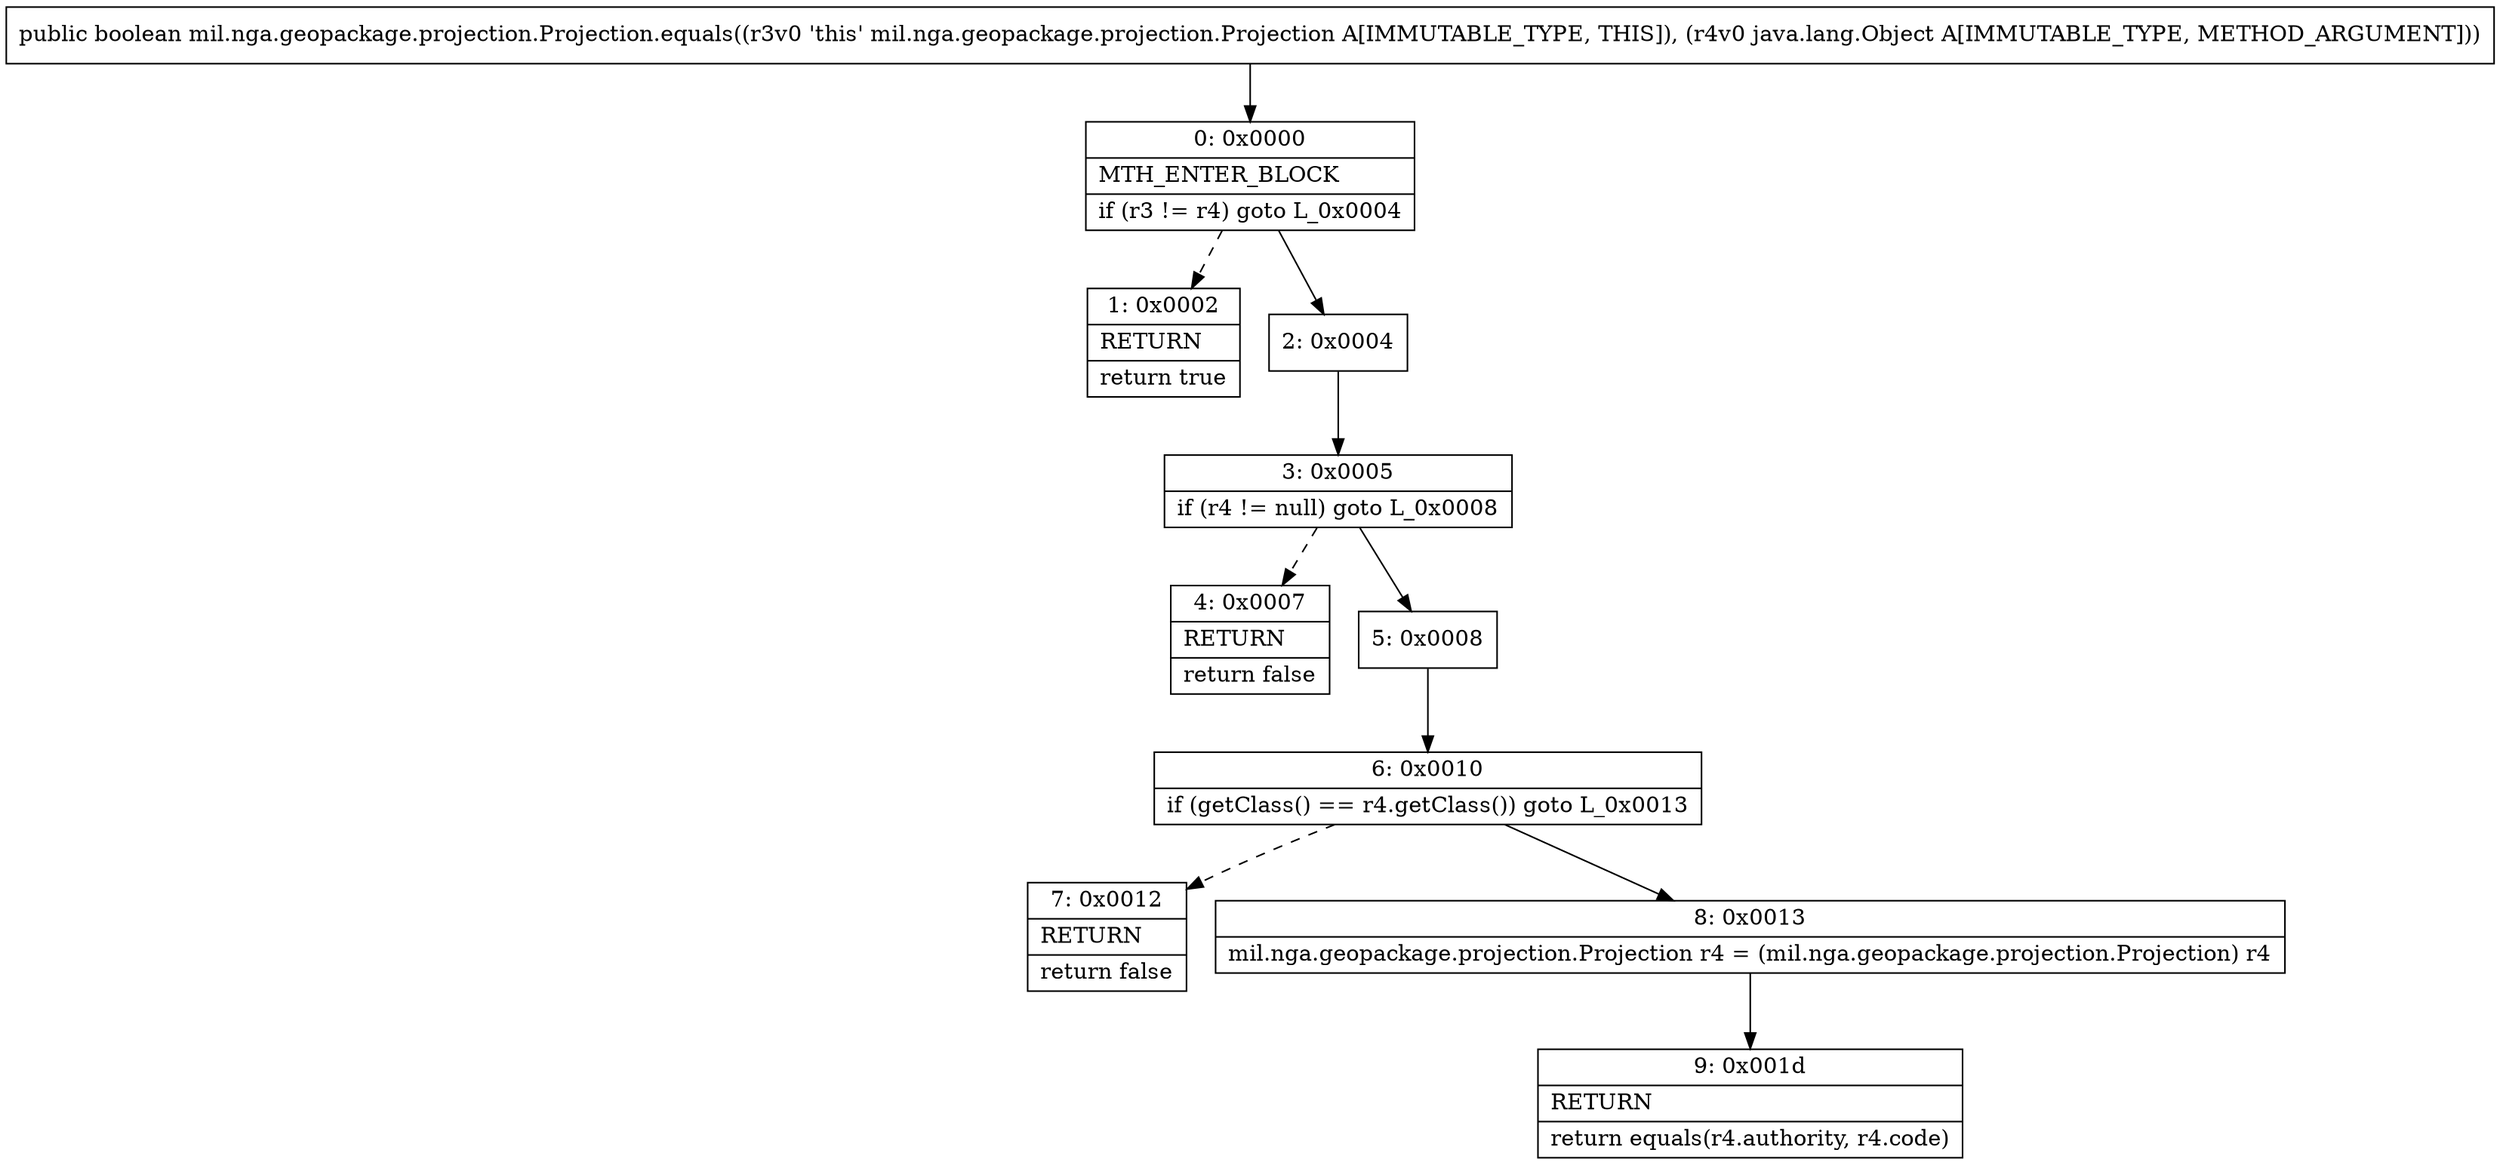 digraph "CFG formil.nga.geopackage.projection.Projection.equals(Ljava\/lang\/Object;)Z" {
Node_0 [shape=record,label="{0\:\ 0x0000|MTH_ENTER_BLOCK\l|if (r3 != r4) goto L_0x0004\l}"];
Node_1 [shape=record,label="{1\:\ 0x0002|RETURN\l|return true\l}"];
Node_2 [shape=record,label="{2\:\ 0x0004}"];
Node_3 [shape=record,label="{3\:\ 0x0005|if (r4 != null) goto L_0x0008\l}"];
Node_4 [shape=record,label="{4\:\ 0x0007|RETURN\l|return false\l}"];
Node_5 [shape=record,label="{5\:\ 0x0008}"];
Node_6 [shape=record,label="{6\:\ 0x0010|if (getClass() == r4.getClass()) goto L_0x0013\l}"];
Node_7 [shape=record,label="{7\:\ 0x0012|RETURN\l|return false\l}"];
Node_8 [shape=record,label="{8\:\ 0x0013|mil.nga.geopackage.projection.Projection r4 = (mil.nga.geopackage.projection.Projection) r4\l}"];
Node_9 [shape=record,label="{9\:\ 0x001d|RETURN\l|return equals(r4.authority, r4.code)\l}"];
MethodNode[shape=record,label="{public boolean mil.nga.geopackage.projection.Projection.equals((r3v0 'this' mil.nga.geopackage.projection.Projection A[IMMUTABLE_TYPE, THIS]), (r4v0 java.lang.Object A[IMMUTABLE_TYPE, METHOD_ARGUMENT])) }"];
MethodNode -> Node_0;
Node_0 -> Node_1[style=dashed];
Node_0 -> Node_2;
Node_2 -> Node_3;
Node_3 -> Node_4[style=dashed];
Node_3 -> Node_5;
Node_5 -> Node_6;
Node_6 -> Node_7[style=dashed];
Node_6 -> Node_8;
Node_8 -> Node_9;
}

